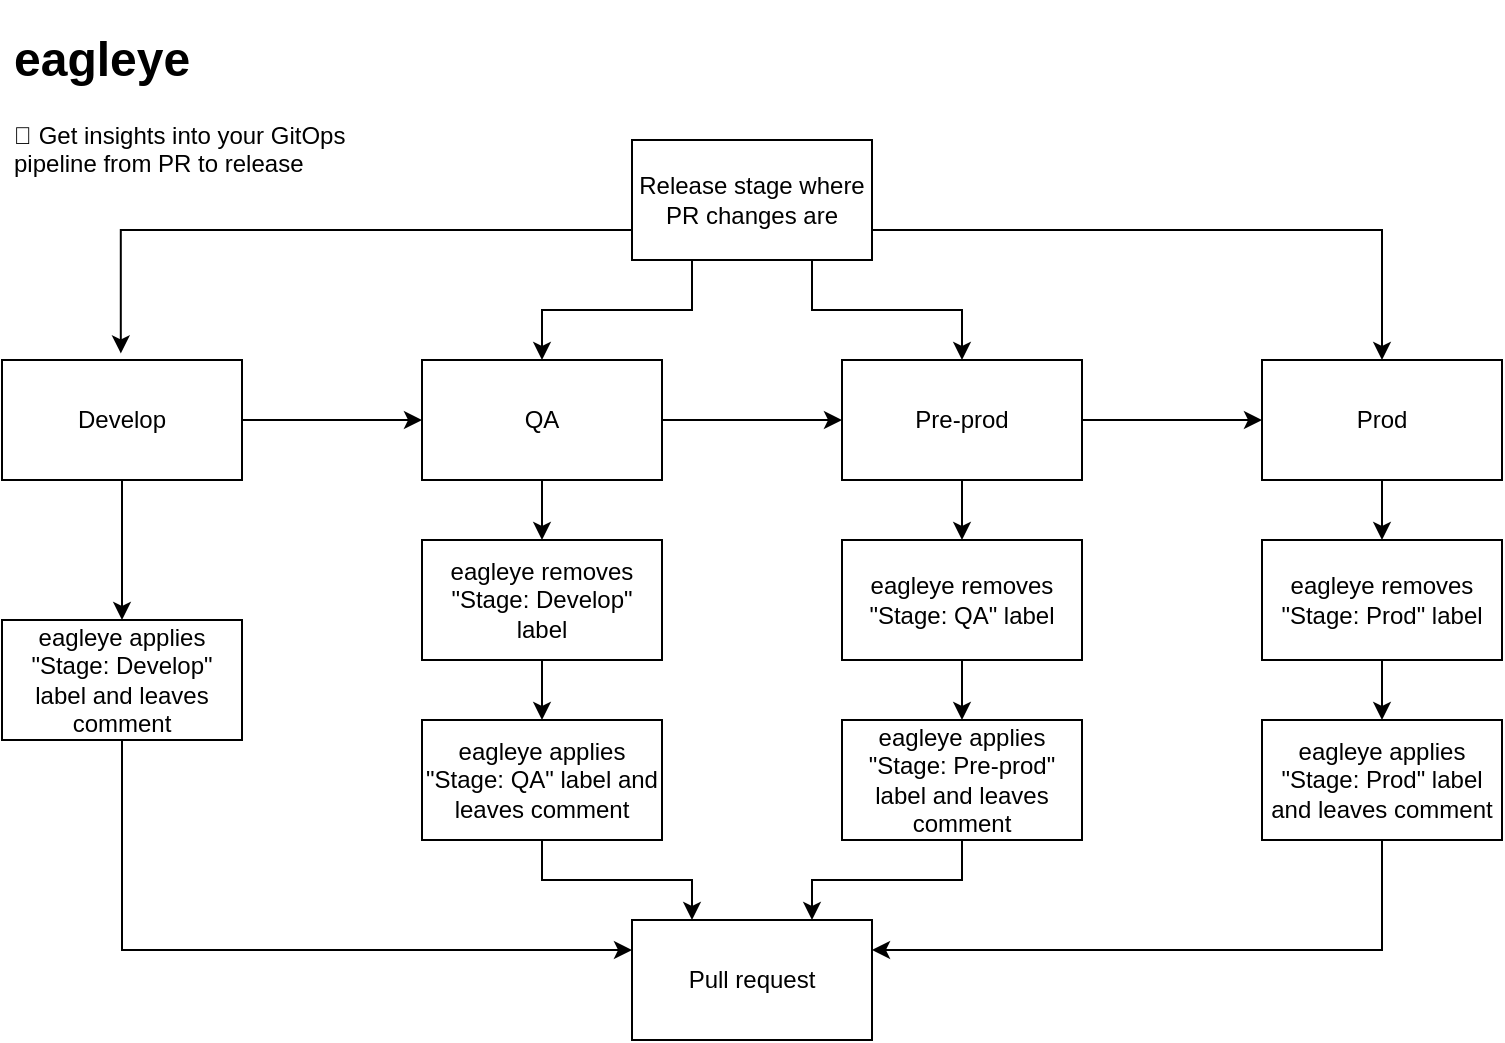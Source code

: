 <mxfile version="13.5.7" type="device"><diagram id="Lh7gUfM-0wEI-l_CB8Xt" name="Page-1"><mxGraphModel dx="1181" dy="723" grid="1" gridSize="10" guides="1" tooltips="1" connect="1" arrows="1" fold="1" page="1" pageScale="1" pageWidth="827" pageHeight="583" math="0" shadow="0"><root><mxCell id="0"/><mxCell id="1" parent="0"/><mxCell id="Zp3MJSaMHgZpJ-dGVEp7-1" value="&lt;h1&gt;eagleye&lt;/h1&gt;&lt;p&gt;🦅 Get insights into your GitOps pipeline from PR to release&lt;/p&gt;" style="text;html=1;strokeColor=none;fillColor=none;spacing=5;spacingTop=-20;whiteSpace=wrap;overflow=hidden;rounded=0;" vertex="1" parent="1"><mxGeometry x="40" y="40" width="190" height="90" as="geometry"/></mxCell><mxCell id="Zp3MJSaMHgZpJ-dGVEp7-17" style="edgeStyle=orthogonalEdgeStyle;rounded=0;orthogonalLoop=1;jettySize=auto;html=1;exitX=0;exitY=0.75;exitDx=0;exitDy=0;entryX=0.495;entryY=-0.055;entryDx=0;entryDy=0;entryPerimeter=0;" edge="1" parent="1" source="Zp3MJSaMHgZpJ-dGVEp7-3" target="Zp3MJSaMHgZpJ-dGVEp7-4"><mxGeometry relative="1" as="geometry"/></mxCell><mxCell id="Zp3MJSaMHgZpJ-dGVEp7-18" style="edgeStyle=orthogonalEdgeStyle;rounded=0;orthogonalLoop=1;jettySize=auto;html=1;exitX=0.25;exitY=1;exitDx=0;exitDy=0;entryX=0.5;entryY=0;entryDx=0;entryDy=0;" edge="1" parent="1" source="Zp3MJSaMHgZpJ-dGVEp7-3" target="Zp3MJSaMHgZpJ-dGVEp7-6"><mxGeometry relative="1" as="geometry"/></mxCell><mxCell id="Zp3MJSaMHgZpJ-dGVEp7-19" style="edgeStyle=orthogonalEdgeStyle;rounded=0;orthogonalLoop=1;jettySize=auto;html=1;exitX=0.75;exitY=1;exitDx=0;exitDy=0;entryX=0.5;entryY=0;entryDx=0;entryDy=0;" edge="1" parent="1" source="Zp3MJSaMHgZpJ-dGVEp7-3" target="Zp3MJSaMHgZpJ-dGVEp7-7"><mxGeometry relative="1" as="geometry"/></mxCell><mxCell id="Zp3MJSaMHgZpJ-dGVEp7-20" style="edgeStyle=orthogonalEdgeStyle;rounded=0;orthogonalLoop=1;jettySize=auto;html=1;exitX=1;exitY=0.75;exitDx=0;exitDy=0;entryX=0.5;entryY=0;entryDx=0;entryDy=0;" edge="1" parent="1" source="Zp3MJSaMHgZpJ-dGVEp7-3" target="Zp3MJSaMHgZpJ-dGVEp7-8"><mxGeometry relative="1" as="geometry"/></mxCell><mxCell id="Zp3MJSaMHgZpJ-dGVEp7-3" value="Release stage where PR changes are" style="rounded=0;whiteSpace=wrap;html=1;" vertex="1" parent="1"><mxGeometry x="354" y="100" width="120" height="60" as="geometry"/></mxCell><mxCell id="Zp3MJSaMHgZpJ-dGVEp7-21" style="edgeStyle=orthogonalEdgeStyle;rounded=0;orthogonalLoop=1;jettySize=auto;html=1;exitX=0.5;exitY=1;exitDx=0;exitDy=0;entryX=0.5;entryY=0;entryDx=0;entryDy=0;" edge="1" parent="1" source="Zp3MJSaMHgZpJ-dGVEp7-4" target="Zp3MJSaMHgZpJ-dGVEp7-10"><mxGeometry relative="1" as="geometry"/></mxCell><mxCell id="Zp3MJSaMHgZpJ-dGVEp7-34" style="edgeStyle=orthogonalEdgeStyle;rounded=0;orthogonalLoop=1;jettySize=auto;html=1;exitX=1;exitY=0.5;exitDx=0;exitDy=0;" edge="1" parent="1" source="Zp3MJSaMHgZpJ-dGVEp7-4" target="Zp3MJSaMHgZpJ-dGVEp7-6"><mxGeometry relative="1" as="geometry"/></mxCell><mxCell id="Zp3MJSaMHgZpJ-dGVEp7-4" value="Develop" style="rounded=0;whiteSpace=wrap;html=1;" vertex="1" parent="1"><mxGeometry x="39" y="210" width="120" height="60" as="geometry"/></mxCell><mxCell id="Zp3MJSaMHgZpJ-dGVEp7-5" value="Pull request" style="rounded=0;whiteSpace=wrap;html=1;" vertex="1" parent="1"><mxGeometry x="354" y="490" width="120" height="60" as="geometry"/></mxCell><mxCell id="Zp3MJSaMHgZpJ-dGVEp7-25" style="edgeStyle=orthogonalEdgeStyle;rounded=0;orthogonalLoop=1;jettySize=auto;html=1;exitX=0.5;exitY=1;exitDx=0;exitDy=0;entryX=0.5;entryY=0;entryDx=0;entryDy=0;" edge="1" parent="1" source="Zp3MJSaMHgZpJ-dGVEp7-6" target="Zp3MJSaMHgZpJ-dGVEp7-23"><mxGeometry relative="1" as="geometry"/></mxCell><mxCell id="Zp3MJSaMHgZpJ-dGVEp7-35" style="edgeStyle=orthogonalEdgeStyle;rounded=0;orthogonalLoop=1;jettySize=auto;html=1;exitX=1;exitY=0.5;exitDx=0;exitDy=0;" edge="1" parent="1" source="Zp3MJSaMHgZpJ-dGVEp7-6" target="Zp3MJSaMHgZpJ-dGVEp7-7"><mxGeometry relative="1" as="geometry"/></mxCell><mxCell id="Zp3MJSaMHgZpJ-dGVEp7-6" value="QA" style="rounded=0;whiteSpace=wrap;html=1;" vertex="1" parent="1"><mxGeometry x="249" y="210" width="120" height="60" as="geometry"/></mxCell><mxCell id="Zp3MJSaMHgZpJ-dGVEp7-32" style="edgeStyle=orthogonalEdgeStyle;rounded=0;orthogonalLoop=1;jettySize=auto;html=1;exitX=0.5;exitY=1;exitDx=0;exitDy=0;entryX=0.5;entryY=0;entryDx=0;entryDy=0;" edge="1" parent="1" source="Zp3MJSaMHgZpJ-dGVEp7-7" target="Zp3MJSaMHgZpJ-dGVEp7-28"><mxGeometry relative="1" as="geometry"/></mxCell><mxCell id="Zp3MJSaMHgZpJ-dGVEp7-37" style="edgeStyle=orthogonalEdgeStyle;rounded=0;orthogonalLoop=1;jettySize=auto;html=1;exitX=1;exitY=0.5;exitDx=0;exitDy=0;entryX=0;entryY=0.5;entryDx=0;entryDy=0;" edge="1" parent="1" source="Zp3MJSaMHgZpJ-dGVEp7-7" target="Zp3MJSaMHgZpJ-dGVEp7-8"><mxGeometry relative="1" as="geometry"/></mxCell><mxCell id="Zp3MJSaMHgZpJ-dGVEp7-7" value="Pre-prod" style="rounded=0;whiteSpace=wrap;html=1;" vertex="1" parent="1"><mxGeometry x="459" y="210" width="120" height="60" as="geometry"/></mxCell><mxCell id="Zp3MJSaMHgZpJ-dGVEp7-38" style="edgeStyle=orthogonalEdgeStyle;rounded=0;orthogonalLoop=1;jettySize=auto;html=1;exitX=0.5;exitY=1;exitDx=0;exitDy=0;entryX=0.5;entryY=0;entryDx=0;entryDy=0;" edge="1" parent="1" source="Zp3MJSaMHgZpJ-dGVEp7-8" target="Zp3MJSaMHgZpJ-dGVEp7-33"><mxGeometry relative="1" as="geometry"/></mxCell><mxCell id="Zp3MJSaMHgZpJ-dGVEp7-8" value="Prod" style="rounded=0;whiteSpace=wrap;html=1;" vertex="1" parent="1"><mxGeometry x="669" y="210" width="120" height="60" as="geometry"/></mxCell><mxCell id="Zp3MJSaMHgZpJ-dGVEp7-22" style="edgeStyle=orthogonalEdgeStyle;rounded=0;orthogonalLoop=1;jettySize=auto;html=1;exitX=0.5;exitY=1;exitDx=0;exitDy=0;entryX=0;entryY=0.25;entryDx=0;entryDy=0;" edge="1" parent="1" source="Zp3MJSaMHgZpJ-dGVEp7-10" target="Zp3MJSaMHgZpJ-dGVEp7-5"><mxGeometry relative="1" as="geometry"/></mxCell><mxCell id="Zp3MJSaMHgZpJ-dGVEp7-10" value="eagleye applies &quot;Stage: Develop&quot; label and leaves comment" style="rounded=0;whiteSpace=wrap;html=1;" vertex="1" parent="1"><mxGeometry x="39" y="340" width="120" height="60" as="geometry"/></mxCell><mxCell id="Zp3MJSaMHgZpJ-dGVEp7-26" style="edgeStyle=orthogonalEdgeStyle;rounded=0;orthogonalLoop=1;jettySize=auto;html=1;exitX=0.5;exitY=1;exitDx=0;exitDy=0;entryX=0.5;entryY=0;entryDx=0;entryDy=0;" edge="1" parent="1" source="Zp3MJSaMHgZpJ-dGVEp7-23" target="Zp3MJSaMHgZpJ-dGVEp7-24"><mxGeometry relative="1" as="geometry"/></mxCell><mxCell id="Zp3MJSaMHgZpJ-dGVEp7-23" value="eagleye removes &quot;Stage: Develop&quot; label" style="rounded=0;whiteSpace=wrap;html=1;" vertex="1" parent="1"><mxGeometry x="249" y="300" width="120" height="60" as="geometry"/></mxCell><mxCell id="Zp3MJSaMHgZpJ-dGVEp7-27" style="edgeStyle=orthogonalEdgeStyle;rounded=0;orthogonalLoop=1;jettySize=auto;html=1;exitX=0.5;exitY=1;exitDx=0;exitDy=0;entryX=0.25;entryY=0;entryDx=0;entryDy=0;" edge="1" parent="1" source="Zp3MJSaMHgZpJ-dGVEp7-24" target="Zp3MJSaMHgZpJ-dGVEp7-5"><mxGeometry relative="1" as="geometry"/></mxCell><mxCell id="Zp3MJSaMHgZpJ-dGVEp7-24" value="eagleye applies &quot;Stage: QA&quot; label and leaves comment" style="rounded=0;whiteSpace=wrap;html=1;" vertex="1" parent="1"><mxGeometry x="249" y="390" width="120" height="60" as="geometry"/></mxCell><mxCell id="Zp3MJSaMHgZpJ-dGVEp7-30" style="edgeStyle=orthogonalEdgeStyle;rounded=0;orthogonalLoop=1;jettySize=auto;html=1;exitX=0.5;exitY=1;exitDx=0;exitDy=0;entryX=0.5;entryY=0;entryDx=0;entryDy=0;" edge="1" parent="1" source="Zp3MJSaMHgZpJ-dGVEp7-28" target="Zp3MJSaMHgZpJ-dGVEp7-29"><mxGeometry relative="1" as="geometry"/></mxCell><mxCell id="Zp3MJSaMHgZpJ-dGVEp7-28" value="eagleye removes &quot;Stage: QA&quot; label" style="rounded=0;whiteSpace=wrap;html=1;" vertex="1" parent="1"><mxGeometry x="459" y="300" width="120" height="60" as="geometry"/></mxCell><mxCell id="Zp3MJSaMHgZpJ-dGVEp7-31" style="edgeStyle=orthogonalEdgeStyle;rounded=0;orthogonalLoop=1;jettySize=auto;html=1;exitX=0.5;exitY=1;exitDx=0;exitDy=0;entryX=0.75;entryY=0;entryDx=0;entryDy=0;" edge="1" parent="1" source="Zp3MJSaMHgZpJ-dGVEp7-29" target="Zp3MJSaMHgZpJ-dGVEp7-5"><mxGeometry relative="1" as="geometry"/></mxCell><mxCell id="Zp3MJSaMHgZpJ-dGVEp7-29" value="eagleye applies &quot;Stage: Pre-prod&quot; label and leaves comment" style="rounded=0;whiteSpace=wrap;html=1;" vertex="1" parent="1"><mxGeometry x="459" y="390" width="120" height="60" as="geometry"/></mxCell><mxCell id="Zp3MJSaMHgZpJ-dGVEp7-40" style="edgeStyle=orthogonalEdgeStyle;rounded=0;orthogonalLoop=1;jettySize=auto;html=1;exitX=0.5;exitY=1;exitDx=0;exitDy=0;entryX=0.5;entryY=0;entryDx=0;entryDy=0;" edge="1" parent="1" source="Zp3MJSaMHgZpJ-dGVEp7-33" target="Zp3MJSaMHgZpJ-dGVEp7-39"><mxGeometry relative="1" as="geometry"/></mxCell><mxCell id="Zp3MJSaMHgZpJ-dGVEp7-33" value="eagleye removes &quot;Stage: Prod&quot; label" style="rounded=0;whiteSpace=wrap;html=1;" vertex="1" parent="1"><mxGeometry x="669" y="300" width="120" height="60" as="geometry"/></mxCell><mxCell id="Zp3MJSaMHgZpJ-dGVEp7-41" style="edgeStyle=orthogonalEdgeStyle;rounded=0;orthogonalLoop=1;jettySize=auto;html=1;exitX=0.5;exitY=1;exitDx=0;exitDy=0;entryX=1;entryY=0.25;entryDx=0;entryDy=0;" edge="1" parent="1" source="Zp3MJSaMHgZpJ-dGVEp7-39" target="Zp3MJSaMHgZpJ-dGVEp7-5"><mxGeometry relative="1" as="geometry"/></mxCell><mxCell id="Zp3MJSaMHgZpJ-dGVEp7-39" value="eagleye applies &lt;br&gt;&quot;Stage: Prod&quot; label and leaves comment" style="rounded=0;whiteSpace=wrap;html=1;" vertex="1" parent="1"><mxGeometry x="669" y="390" width="120" height="60" as="geometry"/></mxCell></root></mxGraphModel></diagram></mxfile>